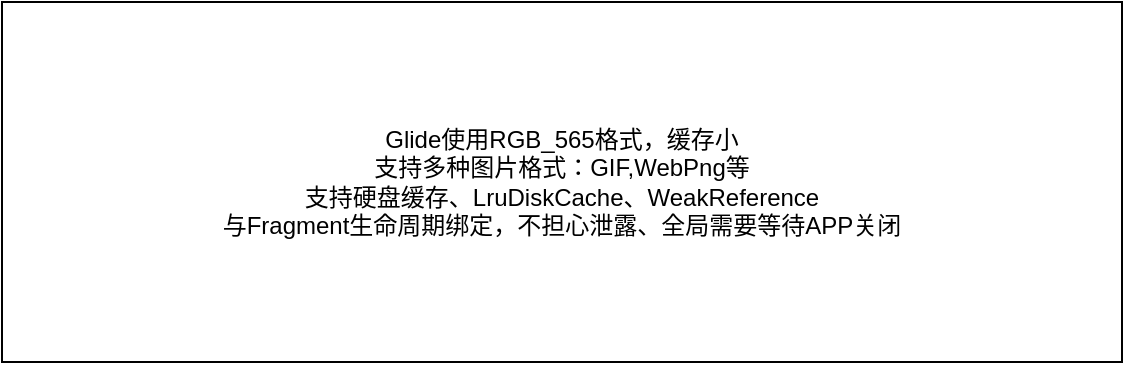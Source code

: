 <mxfile version="13.9.1" type="github">
  <diagram id="oriTWSBD-L5Oedx-NJGM" name="第 1 页">
    <mxGraphModel dx="937" dy="541" grid="1" gridSize="10" guides="1" tooltips="1" connect="1" arrows="1" fold="1" page="1" pageScale="1" pageWidth="827" pageHeight="1169" math="0" shadow="0">
      <root>
        <mxCell id="0" />
        <mxCell id="1" parent="0" />
        <mxCell id="Uhj6bRySj9EdXS8L2-y--1" value="Glide使用RGB_565格式，缓存小&lt;br&gt;支持多种图片格式：GIF,WebPng等&lt;br&gt;支持硬盘缓存、LruDiskCache、WeakReference&lt;br&gt;与Fragment生命周期绑定，不担心泄露、全局需要等待APP关闭" style="rounded=0;whiteSpace=wrap;html=1;" vertex="1" parent="1">
          <mxGeometry x="200" y="80" width="560" height="180" as="geometry" />
        </mxCell>
      </root>
    </mxGraphModel>
  </diagram>
</mxfile>
